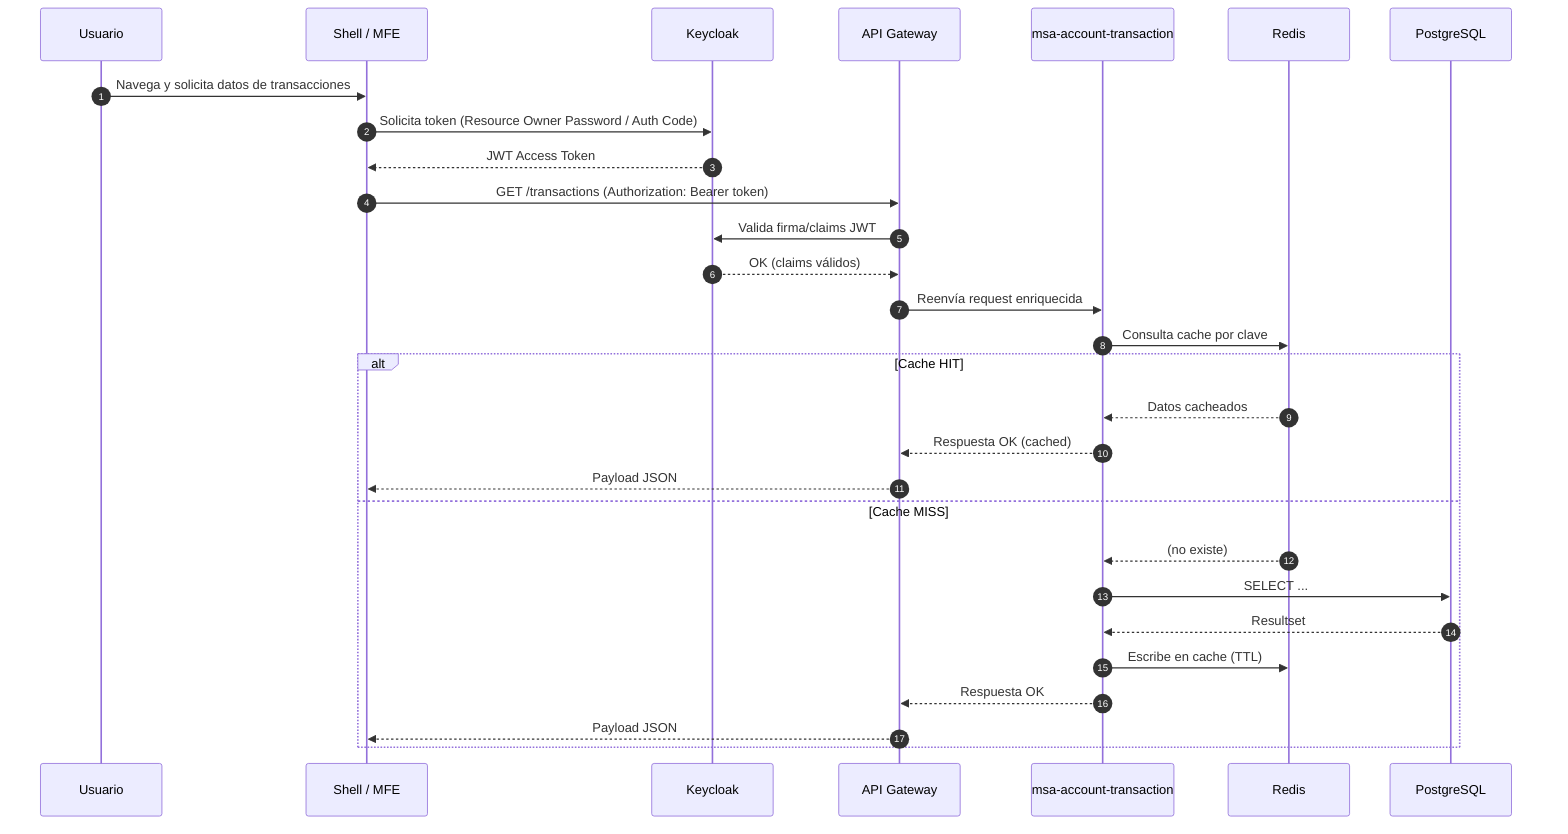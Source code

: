 %% Mermaid Sequence: Flujo de petición autenticada con cache
sequenceDiagram
    autonumber
    participant U as Usuario
    participant FE as Shell / MFE
    participant KC as Keycloak
    participant GW as API Gateway
    participant TX as msa-account-transaction
    participant R as Redis
    participant DB as PostgreSQL

    U->>FE: Navega y solicita datos de transacciones
    FE->>KC: Solicita token (Resource Owner Password / Auth Code)
    KC-->>FE: JWT Access Token
    FE->>GW: GET /transactions (Authorization: Bearer token)
    GW->>KC: Valida firma/claims JWT
    KC-->>GW: OK (claims válidos)
    GW->>TX: Reenvía request enriquecida
    TX->>R: Consulta cache por clave
    alt Cache HIT
        R-->>TX: Datos cacheados
        TX-->>GW: Respuesta OK (cached)
        GW-->>FE: Payload JSON
    else Cache MISS
        R-->>TX: (no existe)
        TX->>DB: SELECT ...
        DB-->>TX: Resultset
        TX->>R: Escribe en cache (TTL)
        TX-->>GW: Respuesta OK
        GW-->>FE: Payload JSON
    end